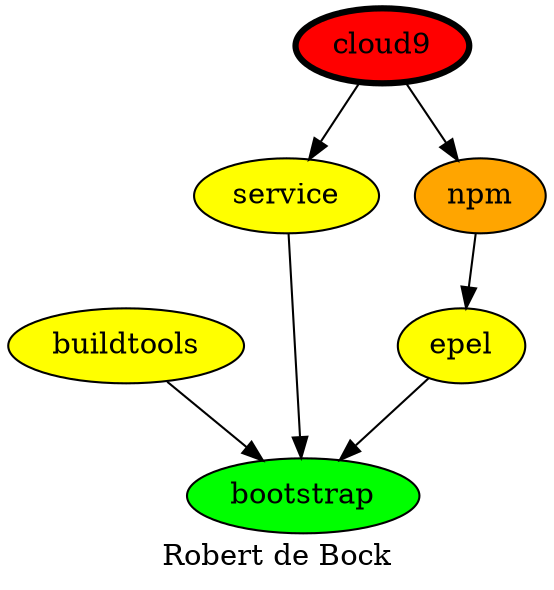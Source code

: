 digraph PhiloDilemma {
  label = "Robert de Bock" ;
  overlap=false
  {
    bootstrap [fillcolor=green style=filled]
    buildtools [fillcolor=yellow style=filled]
    service [fillcolor=yellow style=filled]
    epel [fillcolor=yellow style=filled]
    npm [fillcolor=orange style=filled]
    cloud9 [fillcolor=red style=filled penwidth=3]
  }
  {buildtools epel service} -> bootstrap
  npm -> epel
  cloud9 -> {npm service}
}
